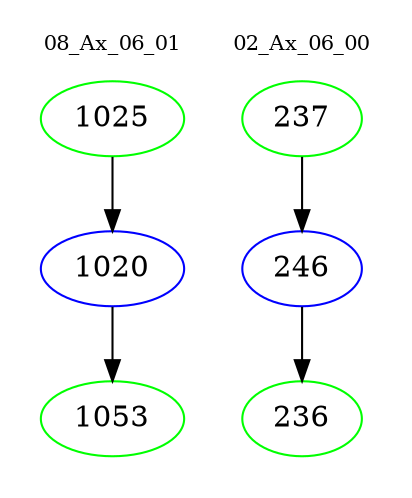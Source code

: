 digraph{
subgraph cluster_0 {
color = white
label = "08_Ax_06_01";
fontsize=10;
T0_1025 [label="1025", color="green"]
T0_1025 -> T0_1020 [color="black"]
T0_1020 [label="1020", color="blue"]
T0_1020 -> T0_1053 [color="black"]
T0_1053 [label="1053", color="green"]
}
subgraph cluster_1 {
color = white
label = "02_Ax_06_00";
fontsize=10;
T1_237 [label="237", color="green"]
T1_237 -> T1_246 [color="black"]
T1_246 [label="246", color="blue"]
T1_246 -> T1_236 [color="black"]
T1_236 [label="236", color="green"]
}
}

